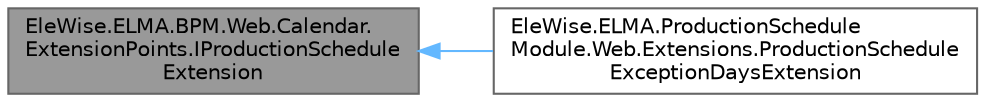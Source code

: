 digraph "EleWise.ELMA.BPM.Web.Calendar.ExtensionPoints.IProductionScheduleExtension"
{
 // LATEX_PDF_SIZE
  bgcolor="transparent";
  edge [fontname=Helvetica,fontsize=10,labelfontname=Helvetica,labelfontsize=10];
  node [fontname=Helvetica,fontsize=10,shape=box,height=0.2,width=0.4];
  rankdir="LR";
  Node1 [id="Node000001",label="EleWise.ELMA.BPM.Web.Calendar.\lExtensionPoints.IProductionSchedule\lExtension",height=0.2,width=0.4,color="gray40", fillcolor="grey60", style="filled", fontcolor="black",tooltip="Расширение страниц производственного календаря"];
  Node1 -> Node2 [id="edge1_Node000001_Node000002",dir="back",color="steelblue1",style="solid",tooltip=" "];
  Node2 [id="Node000002",label="EleWise.ELMA.ProductionSchedule\lModule.Web.Extensions.ProductionSchedule\lExceptionDaysExtension",height=0.2,width=0.4,color="gray40", fillcolor="white", style="filled",URL="$class_ele_wise_1_1_e_l_m_a_1_1_production_schedule_module_1_1_web_1_1_extensions_1_1_production_92b3d1ea594e1f119e01502acda084c7.html",tooltip=" "];
}
